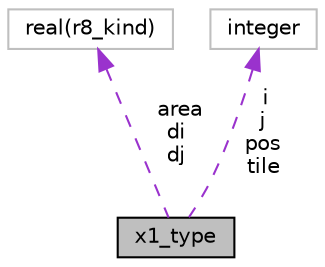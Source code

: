 digraph "x1_type"
{
 // INTERACTIVE_SVG=YES
 // LATEX_PDF_SIZE
  edge [fontname="Helvetica",fontsize="10",labelfontname="Helvetica",labelfontsize="10"];
  node [fontname="Helvetica",fontsize="10",shape=record];
  Node1 [label="x1_type",height=0.2,width=0.4,color="black", fillcolor="grey75", style="filled", fontcolor="black",tooltip="Private type for exchange grid data."];
  Node2 -> Node1 [dir="back",color="darkorchid3",fontsize="10",style="dashed",label=" area\ndi\ndj" ,fontname="Helvetica"];
  Node2 [label="real(r8_kind)",height=0.2,width=0.4,color="grey75", fillcolor="white", style="filled",tooltip=" "];
  Node3 -> Node1 [dir="back",color="darkorchid3",fontsize="10",style="dashed",label=" i\nj\npos\ntile" ,fontname="Helvetica"];
  Node3 [label="integer",height=0.2,width=0.4,color="grey75", fillcolor="white", style="filled",tooltip=" "];
}
